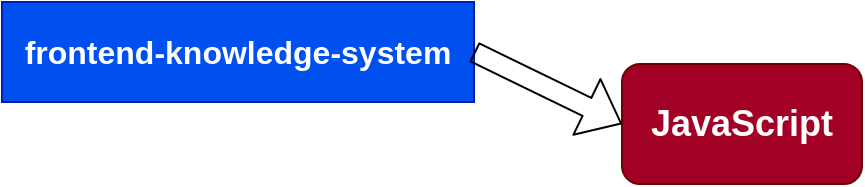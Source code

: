 <mxfile>
    <diagram id="t29NXZIWWkfYdR0zi__g" name="第 1 页">
        <mxGraphModel dx="866" dy="667" grid="1" gridSize="10" guides="1" tooltips="1" connect="1" arrows="1" fold="1" page="1" pageScale="1" pageWidth="827" pageHeight="1169" math="0" shadow="0">
            <root>
                <mxCell id="0"/>
                <mxCell id="1" parent="0"/>
                <mxCell id="2" value="frontend-knowledge-system" style="rounded=0;whiteSpace=wrap;html=1;fillColor=#0050ef;strokeColor=#001DBC;fontColor=#ffffff;fontSize=16;fontStyle=1" vertex="1" parent="1">
                    <mxGeometry x="270" y="559" width="236" height="50" as="geometry"/>
                </mxCell>
                <mxCell id="3" value="JavaScript" style="rounded=1;whiteSpace=wrap;html=1;fontSize=18;fillColor=#a20025;strokeColor=#6F0000;fontColor=#ffffff;fontStyle=1" vertex="1" parent="1">
                    <mxGeometry x="580" y="590" width="120" height="60" as="geometry"/>
                </mxCell>
                <mxCell id="5" value="" style="shape=flexArrow;endArrow=classic;html=1;fontSize=18;entryX=0;entryY=0.5;entryDx=0;entryDy=0;exitX=1;exitY=0.5;exitDx=0;exitDy=0;" edge="1" parent="1" source="2" target="3">
                    <mxGeometry width="50" height="50" relative="1" as="geometry">
                        <mxPoint x="490" y="610" as="sourcePoint"/>
                        <mxPoint x="510" y="640" as="targetPoint"/>
                    </mxGeometry>
                </mxCell>
            </root>
        </mxGraphModel>
    </diagram>
</mxfile>